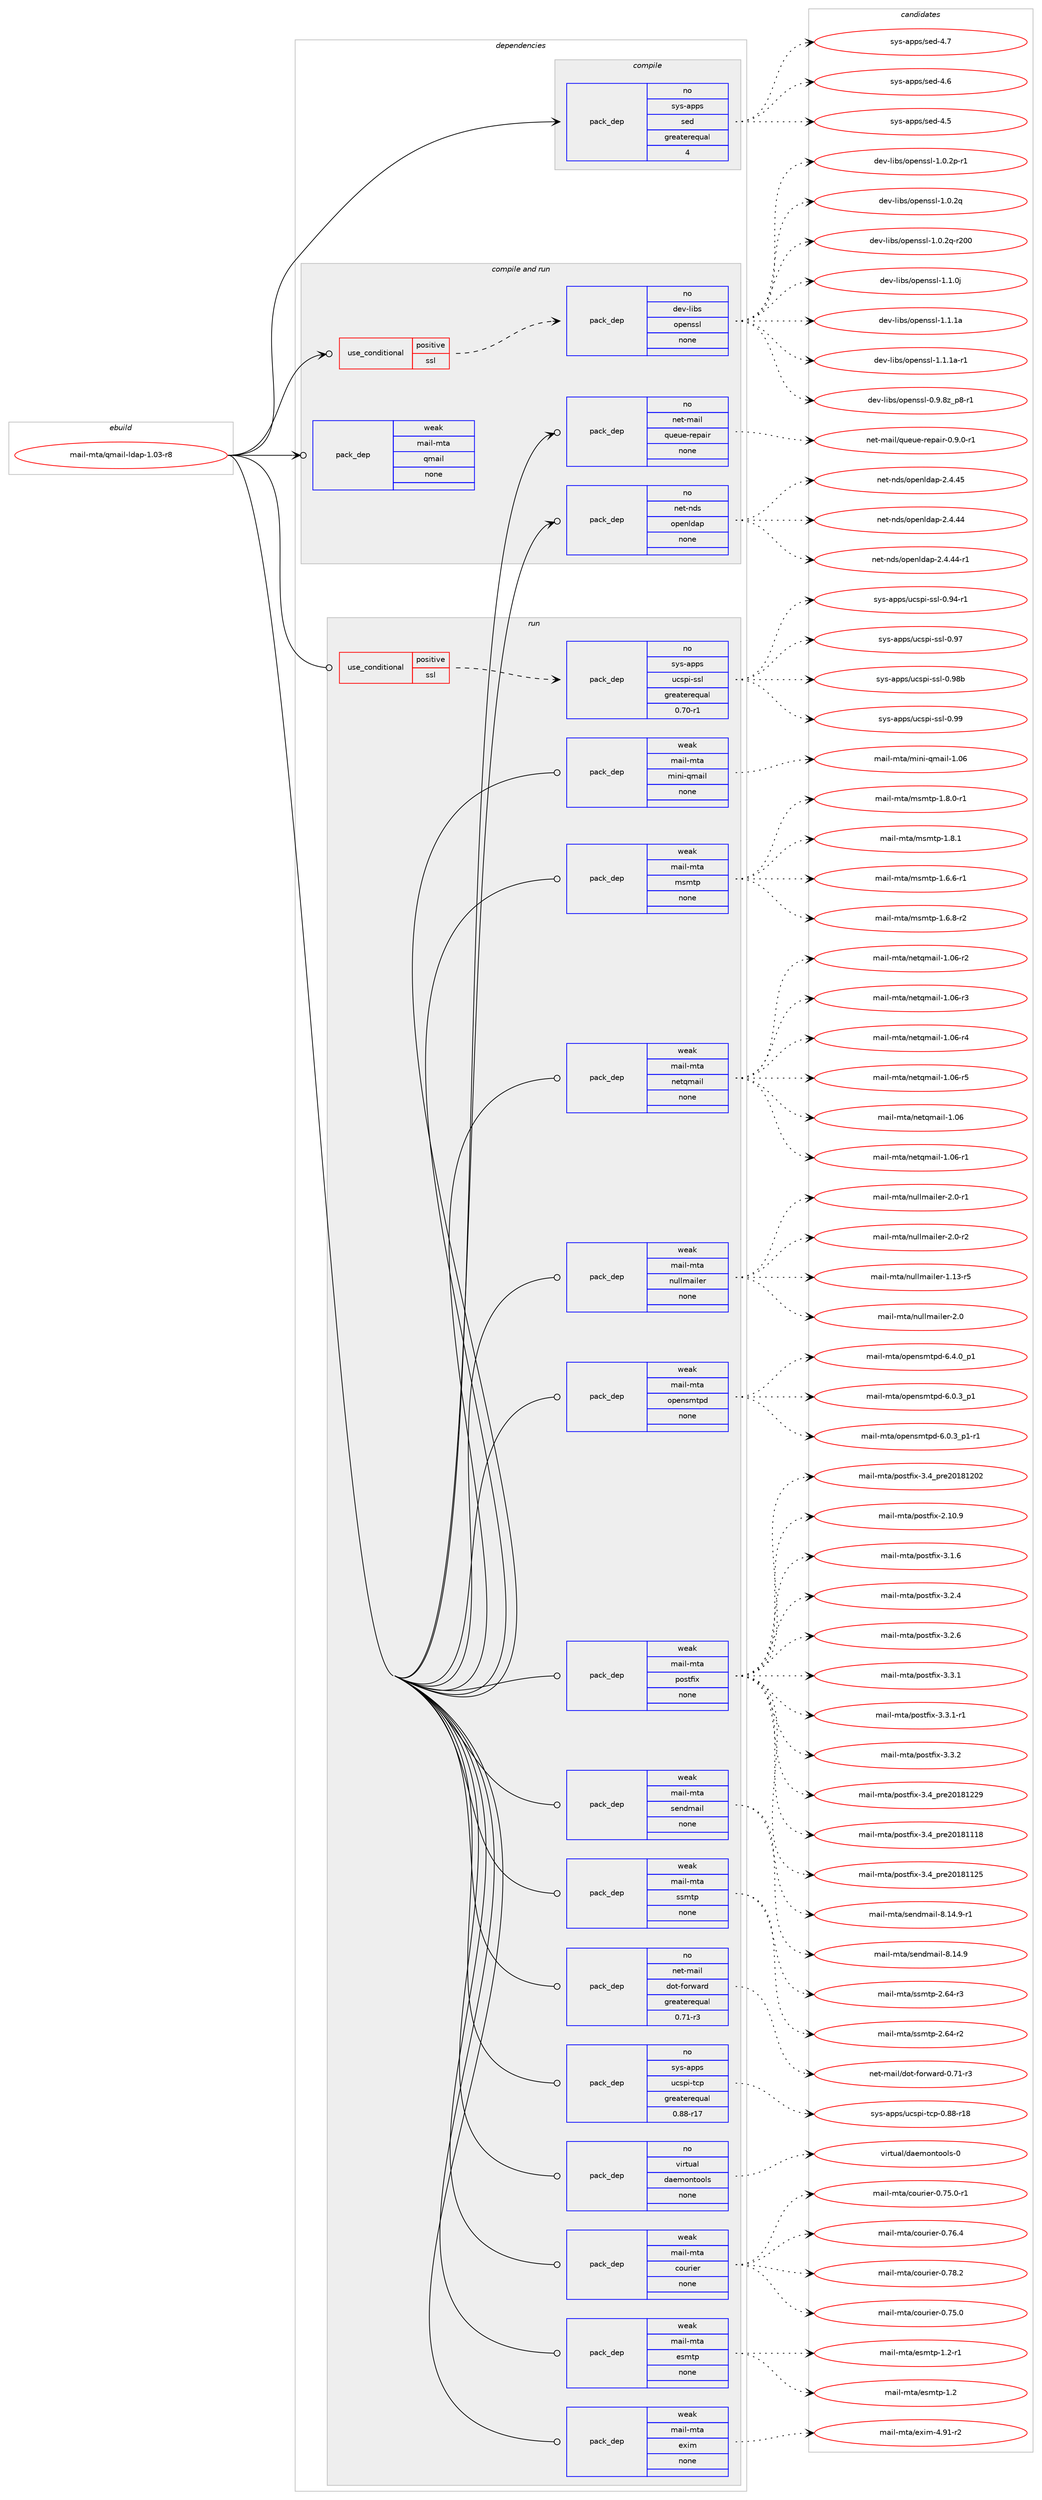 digraph prolog {

# *************
# Graph options
# *************

newrank=true;
concentrate=true;
compound=true;
graph [rankdir=LR,fontname=Helvetica,fontsize=10,ranksep=1.5];#, ranksep=2.5, nodesep=0.2];
edge  [arrowhead=vee];
node  [fontname=Helvetica,fontsize=10];

# **********
# The ebuild
# **********

subgraph cluster_leftcol {
color=gray;
rank=same;
label=<<i>ebuild</i>>;
id [label="mail-mta/qmail-ldap-1.03-r8", color=red, width=4, href="../mail-mta/qmail-ldap-1.03-r8.svg"];
}

# ****************
# The dependencies
# ****************

subgraph cluster_midcol {
color=gray;
label=<<i>dependencies</i>>;
subgraph cluster_compile {
fillcolor="#eeeeee";
style=filled;
label=<<i>compile</i>>;
subgraph pack2252 {
dependency2661 [label=<<TABLE BORDER="0" CELLBORDER="1" CELLSPACING="0" CELLPADDING="4" WIDTH="220"><TR><TD ROWSPAN="6" CELLPADDING="30">pack_dep</TD></TR><TR><TD WIDTH="110">no</TD></TR><TR><TD>sys-apps</TD></TR><TR><TD>sed</TD></TR><TR><TD>greaterequal</TD></TR><TR><TD>4</TD></TR></TABLE>>, shape=none, color=blue];
}
id:e -> dependency2661:w [weight=20,style="solid",arrowhead="vee"];
}
subgraph cluster_compileandrun {
fillcolor="#eeeeee";
style=filled;
label=<<i>compile and run</i>>;
subgraph cond315 {
dependency2662 [label=<<TABLE BORDER="0" CELLBORDER="1" CELLSPACING="0" CELLPADDING="4"><TR><TD ROWSPAN="3" CELLPADDING="10">use_conditional</TD></TR><TR><TD>positive</TD></TR><TR><TD>ssl</TD></TR></TABLE>>, shape=none, color=red];
subgraph pack2253 {
dependency2663 [label=<<TABLE BORDER="0" CELLBORDER="1" CELLSPACING="0" CELLPADDING="4" WIDTH="220"><TR><TD ROWSPAN="6" CELLPADDING="30">pack_dep</TD></TR><TR><TD WIDTH="110">no</TD></TR><TR><TD>dev-libs</TD></TR><TR><TD>openssl</TD></TR><TR><TD>none</TD></TR><TR><TD></TD></TR></TABLE>>, shape=none, color=blue];
}
dependency2662:e -> dependency2663:w [weight=20,style="dashed",arrowhead="vee"];
}
id:e -> dependency2662:w [weight=20,style="solid",arrowhead="odotvee"];
subgraph pack2254 {
dependency2664 [label=<<TABLE BORDER="0" CELLBORDER="1" CELLSPACING="0" CELLPADDING="4" WIDTH="220"><TR><TD ROWSPAN="6" CELLPADDING="30">pack_dep</TD></TR><TR><TD WIDTH="110">no</TD></TR><TR><TD>net-mail</TD></TR><TR><TD>queue-repair</TD></TR><TR><TD>none</TD></TR><TR><TD></TD></TR></TABLE>>, shape=none, color=blue];
}
id:e -> dependency2664:w [weight=20,style="solid",arrowhead="odotvee"];
subgraph pack2255 {
dependency2665 [label=<<TABLE BORDER="0" CELLBORDER="1" CELLSPACING="0" CELLPADDING="4" WIDTH="220"><TR><TD ROWSPAN="6" CELLPADDING="30">pack_dep</TD></TR><TR><TD WIDTH="110">no</TD></TR><TR><TD>net-nds</TD></TR><TR><TD>openldap</TD></TR><TR><TD>none</TD></TR><TR><TD></TD></TR></TABLE>>, shape=none, color=blue];
}
id:e -> dependency2665:w [weight=20,style="solid",arrowhead="odotvee"];
subgraph pack2256 {
dependency2666 [label=<<TABLE BORDER="0" CELLBORDER="1" CELLSPACING="0" CELLPADDING="4" WIDTH="220"><TR><TD ROWSPAN="6" CELLPADDING="30">pack_dep</TD></TR><TR><TD WIDTH="110">weak</TD></TR><TR><TD>mail-mta</TD></TR><TR><TD>qmail</TD></TR><TR><TD>none</TD></TR><TR><TD></TD></TR></TABLE>>, shape=none, color=blue];
}
id:e -> dependency2666:w [weight=20,style="solid",arrowhead="odotvee"];
}
subgraph cluster_run {
fillcolor="#eeeeee";
style=filled;
label=<<i>run</i>>;
subgraph cond316 {
dependency2667 [label=<<TABLE BORDER="0" CELLBORDER="1" CELLSPACING="0" CELLPADDING="4"><TR><TD ROWSPAN="3" CELLPADDING="10">use_conditional</TD></TR><TR><TD>positive</TD></TR><TR><TD>ssl</TD></TR></TABLE>>, shape=none, color=red];
subgraph pack2257 {
dependency2668 [label=<<TABLE BORDER="0" CELLBORDER="1" CELLSPACING="0" CELLPADDING="4" WIDTH="220"><TR><TD ROWSPAN="6" CELLPADDING="30">pack_dep</TD></TR><TR><TD WIDTH="110">no</TD></TR><TR><TD>sys-apps</TD></TR><TR><TD>ucspi-ssl</TD></TR><TR><TD>greaterequal</TD></TR><TR><TD>0.70-r1</TD></TR></TABLE>>, shape=none, color=blue];
}
dependency2667:e -> dependency2668:w [weight=20,style="dashed",arrowhead="vee"];
}
id:e -> dependency2667:w [weight=20,style="solid",arrowhead="odot"];
subgraph pack2258 {
dependency2669 [label=<<TABLE BORDER="0" CELLBORDER="1" CELLSPACING="0" CELLPADDING="4" WIDTH="220"><TR><TD ROWSPAN="6" CELLPADDING="30">pack_dep</TD></TR><TR><TD WIDTH="110">no</TD></TR><TR><TD>net-mail</TD></TR><TR><TD>dot-forward</TD></TR><TR><TD>greaterequal</TD></TR><TR><TD>0.71-r3</TD></TR></TABLE>>, shape=none, color=blue];
}
id:e -> dependency2669:w [weight=20,style="solid",arrowhead="odot"];
subgraph pack2259 {
dependency2670 [label=<<TABLE BORDER="0" CELLBORDER="1" CELLSPACING="0" CELLPADDING="4" WIDTH="220"><TR><TD ROWSPAN="6" CELLPADDING="30">pack_dep</TD></TR><TR><TD WIDTH="110">no</TD></TR><TR><TD>sys-apps</TD></TR><TR><TD>ucspi-tcp</TD></TR><TR><TD>greaterequal</TD></TR><TR><TD>0.88-r17</TD></TR></TABLE>>, shape=none, color=blue];
}
id:e -> dependency2670:w [weight=20,style="solid",arrowhead="odot"];
subgraph pack2260 {
dependency2671 [label=<<TABLE BORDER="0" CELLBORDER="1" CELLSPACING="0" CELLPADDING="4" WIDTH="220"><TR><TD ROWSPAN="6" CELLPADDING="30">pack_dep</TD></TR><TR><TD WIDTH="110">no</TD></TR><TR><TD>virtual</TD></TR><TR><TD>daemontools</TD></TR><TR><TD>none</TD></TR><TR><TD></TD></TR></TABLE>>, shape=none, color=blue];
}
id:e -> dependency2671:w [weight=20,style="solid",arrowhead="odot"];
subgraph pack2261 {
dependency2672 [label=<<TABLE BORDER="0" CELLBORDER="1" CELLSPACING="0" CELLPADDING="4" WIDTH="220"><TR><TD ROWSPAN="6" CELLPADDING="30">pack_dep</TD></TR><TR><TD WIDTH="110">weak</TD></TR><TR><TD>mail-mta</TD></TR><TR><TD>courier</TD></TR><TR><TD>none</TD></TR><TR><TD></TD></TR></TABLE>>, shape=none, color=blue];
}
id:e -> dependency2672:w [weight=20,style="solid",arrowhead="odot"];
subgraph pack2262 {
dependency2673 [label=<<TABLE BORDER="0" CELLBORDER="1" CELLSPACING="0" CELLPADDING="4" WIDTH="220"><TR><TD ROWSPAN="6" CELLPADDING="30">pack_dep</TD></TR><TR><TD WIDTH="110">weak</TD></TR><TR><TD>mail-mta</TD></TR><TR><TD>esmtp</TD></TR><TR><TD>none</TD></TR><TR><TD></TD></TR></TABLE>>, shape=none, color=blue];
}
id:e -> dependency2673:w [weight=20,style="solid",arrowhead="odot"];
subgraph pack2263 {
dependency2674 [label=<<TABLE BORDER="0" CELLBORDER="1" CELLSPACING="0" CELLPADDING="4" WIDTH="220"><TR><TD ROWSPAN="6" CELLPADDING="30">pack_dep</TD></TR><TR><TD WIDTH="110">weak</TD></TR><TR><TD>mail-mta</TD></TR><TR><TD>exim</TD></TR><TR><TD>none</TD></TR><TR><TD></TD></TR></TABLE>>, shape=none, color=blue];
}
id:e -> dependency2674:w [weight=20,style="solid",arrowhead="odot"];
subgraph pack2264 {
dependency2675 [label=<<TABLE BORDER="0" CELLBORDER="1" CELLSPACING="0" CELLPADDING="4" WIDTH="220"><TR><TD ROWSPAN="6" CELLPADDING="30">pack_dep</TD></TR><TR><TD WIDTH="110">weak</TD></TR><TR><TD>mail-mta</TD></TR><TR><TD>mini-qmail</TD></TR><TR><TD>none</TD></TR><TR><TD></TD></TR></TABLE>>, shape=none, color=blue];
}
id:e -> dependency2675:w [weight=20,style="solid",arrowhead="odot"];
subgraph pack2265 {
dependency2676 [label=<<TABLE BORDER="0" CELLBORDER="1" CELLSPACING="0" CELLPADDING="4" WIDTH="220"><TR><TD ROWSPAN="6" CELLPADDING="30">pack_dep</TD></TR><TR><TD WIDTH="110">weak</TD></TR><TR><TD>mail-mta</TD></TR><TR><TD>msmtp</TD></TR><TR><TD>none</TD></TR><TR><TD></TD></TR></TABLE>>, shape=none, color=blue];
}
id:e -> dependency2676:w [weight=20,style="solid",arrowhead="odot"];
subgraph pack2266 {
dependency2677 [label=<<TABLE BORDER="0" CELLBORDER="1" CELLSPACING="0" CELLPADDING="4" WIDTH="220"><TR><TD ROWSPAN="6" CELLPADDING="30">pack_dep</TD></TR><TR><TD WIDTH="110">weak</TD></TR><TR><TD>mail-mta</TD></TR><TR><TD>netqmail</TD></TR><TR><TD>none</TD></TR><TR><TD></TD></TR></TABLE>>, shape=none, color=blue];
}
id:e -> dependency2677:w [weight=20,style="solid",arrowhead="odot"];
subgraph pack2267 {
dependency2678 [label=<<TABLE BORDER="0" CELLBORDER="1" CELLSPACING="0" CELLPADDING="4" WIDTH="220"><TR><TD ROWSPAN="6" CELLPADDING="30">pack_dep</TD></TR><TR><TD WIDTH="110">weak</TD></TR><TR><TD>mail-mta</TD></TR><TR><TD>nullmailer</TD></TR><TR><TD>none</TD></TR><TR><TD></TD></TR></TABLE>>, shape=none, color=blue];
}
id:e -> dependency2678:w [weight=20,style="solid",arrowhead="odot"];
subgraph pack2268 {
dependency2679 [label=<<TABLE BORDER="0" CELLBORDER="1" CELLSPACING="0" CELLPADDING="4" WIDTH="220"><TR><TD ROWSPAN="6" CELLPADDING="30">pack_dep</TD></TR><TR><TD WIDTH="110">weak</TD></TR><TR><TD>mail-mta</TD></TR><TR><TD>opensmtpd</TD></TR><TR><TD>none</TD></TR><TR><TD></TD></TR></TABLE>>, shape=none, color=blue];
}
id:e -> dependency2679:w [weight=20,style="solid",arrowhead="odot"];
subgraph pack2269 {
dependency2680 [label=<<TABLE BORDER="0" CELLBORDER="1" CELLSPACING="0" CELLPADDING="4" WIDTH="220"><TR><TD ROWSPAN="6" CELLPADDING="30">pack_dep</TD></TR><TR><TD WIDTH="110">weak</TD></TR><TR><TD>mail-mta</TD></TR><TR><TD>postfix</TD></TR><TR><TD>none</TD></TR><TR><TD></TD></TR></TABLE>>, shape=none, color=blue];
}
id:e -> dependency2680:w [weight=20,style="solid",arrowhead="odot"];
subgraph pack2270 {
dependency2681 [label=<<TABLE BORDER="0" CELLBORDER="1" CELLSPACING="0" CELLPADDING="4" WIDTH="220"><TR><TD ROWSPAN="6" CELLPADDING="30">pack_dep</TD></TR><TR><TD WIDTH="110">weak</TD></TR><TR><TD>mail-mta</TD></TR><TR><TD>sendmail</TD></TR><TR><TD>none</TD></TR><TR><TD></TD></TR></TABLE>>, shape=none, color=blue];
}
id:e -> dependency2681:w [weight=20,style="solid",arrowhead="odot"];
subgraph pack2271 {
dependency2682 [label=<<TABLE BORDER="0" CELLBORDER="1" CELLSPACING="0" CELLPADDING="4" WIDTH="220"><TR><TD ROWSPAN="6" CELLPADDING="30">pack_dep</TD></TR><TR><TD WIDTH="110">weak</TD></TR><TR><TD>mail-mta</TD></TR><TR><TD>ssmtp</TD></TR><TR><TD>none</TD></TR><TR><TD></TD></TR></TABLE>>, shape=none, color=blue];
}
id:e -> dependency2682:w [weight=20,style="solid",arrowhead="odot"];
}
}

# **************
# The candidates
# **************

subgraph cluster_choices {
rank=same;
color=gray;
label=<<i>candidates</i>>;

subgraph choice2252 {
color=black;
nodesep=1;
choice11512111545971121121154711510110045524654 [label="sys-apps/sed-4.6", color=red, width=4,href="../sys-apps/sed-4.6.svg"];
choice11512111545971121121154711510110045524653 [label="sys-apps/sed-4.5", color=red, width=4,href="../sys-apps/sed-4.5.svg"];
choice11512111545971121121154711510110045524655 [label="sys-apps/sed-4.7", color=red, width=4,href="../sys-apps/sed-4.7.svg"];
dependency2661:e -> choice11512111545971121121154711510110045524654:w [style=dotted,weight="100"];
dependency2661:e -> choice11512111545971121121154711510110045524653:w [style=dotted,weight="100"];
dependency2661:e -> choice11512111545971121121154711510110045524655:w [style=dotted,weight="100"];
}
subgraph choice2253 {
color=black;
nodesep=1;
choice10010111845108105981154711111210111011511510845484657465612295112564511449 [label="dev-libs/openssl-0.9.8z_p8-r1", color=red, width=4,href="../dev-libs/openssl-0.9.8z_p8-r1.svg"];
choice1001011184510810598115471111121011101151151084549464846501124511449 [label="dev-libs/openssl-1.0.2p-r1", color=red, width=4,href="../dev-libs/openssl-1.0.2p-r1.svg"];
choice100101118451081059811547111112101110115115108454946484650113 [label="dev-libs/openssl-1.0.2q", color=red, width=4,href="../dev-libs/openssl-1.0.2q.svg"];
choice10010111845108105981154711111210111011511510845494648465011345114504848 [label="dev-libs/openssl-1.0.2q-r200", color=red, width=4,href="../dev-libs/openssl-1.0.2q-r200.svg"];
choice100101118451081059811547111112101110115115108454946494648106 [label="dev-libs/openssl-1.1.0j", color=red, width=4,href="../dev-libs/openssl-1.1.0j.svg"];
choice10010111845108105981154711111210111011511510845494649464997 [label="dev-libs/openssl-1.1.1a", color=red, width=4,href="../dev-libs/openssl-1.1.1a.svg"];
choice100101118451081059811547111112101110115115108454946494649974511449 [label="dev-libs/openssl-1.1.1a-r1", color=red, width=4,href="../dev-libs/openssl-1.1.1a-r1.svg"];
dependency2663:e -> choice10010111845108105981154711111210111011511510845484657465612295112564511449:w [style=dotted,weight="100"];
dependency2663:e -> choice1001011184510810598115471111121011101151151084549464846501124511449:w [style=dotted,weight="100"];
dependency2663:e -> choice100101118451081059811547111112101110115115108454946484650113:w [style=dotted,weight="100"];
dependency2663:e -> choice10010111845108105981154711111210111011511510845494648465011345114504848:w [style=dotted,weight="100"];
dependency2663:e -> choice100101118451081059811547111112101110115115108454946494648106:w [style=dotted,weight="100"];
dependency2663:e -> choice10010111845108105981154711111210111011511510845494649464997:w [style=dotted,weight="100"];
dependency2663:e -> choice100101118451081059811547111112101110115115108454946494649974511449:w [style=dotted,weight="100"];
}
subgraph choice2254 {
color=black;
nodesep=1;
choice11010111645109971051084711311710111710145114101112971051144548465746484511449 [label="net-mail/queue-repair-0.9.0-r1", color=red, width=4,href="../net-mail/queue-repair-0.9.0-r1.svg"];
dependency2664:e -> choice11010111645109971051084711311710111710145114101112971051144548465746484511449:w [style=dotted,weight="100"];
}
subgraph choice2255 {
color=black;
nodesep=1;
choice11010111645110100115471111121011101081009711245504652465252 [label="net-nds/openldap-2.4.44", color=red, width=4,href="../net-nds/openldap-2.4.44.svg"];
choice110101116451101001154711111210111010810097112455046524652524511449 [label="net-nds/openldap-2.4.44-r1", color=red, width=4,href="../net-nds/openldap-2.4.44-r1.svg"];
choice11010111645110100115471111121011101081009711245504652465253 [label="net-nds/openldap-2.4.45", color=red, width=4,href="../net-nds/openldap-2.4.45.svg"];
dependency2665:e -> choice11010111645110100115471111121011101081009711245504652465252:w [style=dotted,weight="100"];
dependency2665:e -> choice110101116451101001154711111210111010810097112455046524652524511449:w [style=dotted,weight="100"];
dependency2665:e -> choice11010111645110100115471111121011101081009711245504652465253:w [style=dotted,weight="100"];
}
subgraph choice2256 {
color=black;
nodesep=1;
}
subgraph choice2257 {
color=black;
nodesep=1;
choice115121115459711211211547117991151121054511511510845484657524511449 [label="sys-apps/ucspi-ssl-0.94-r1", color=red, width=4,href="../sys-apps/ucspi-ssl-0.94-r1.svg"];
choice11512111545971121121154711799115112105451151151084548465755 [label="sys-apps/ucspi-ssl-0.97", color=red, width=4,href="../sys-apps/ucspi-ssl-0.97.svg"];
choice1151211154597112112115471179911511210545115115108454846575698 [label="sys-apps/ucspi-ssl-0.98b", color=red, width=4,href="../sys-apps/ucspi-ssl-0.98b.svg"];
choice11512111545971121121154711799115112105451151151084548465757 [label="sys-apps/ucspi-ssl-0.99", color=red, width=4,href="../sys-apps/ucspi-ssl-0.99.svg"];
dependency2668:e -> choice115121115459711211211547117991151121054511511510845484657524511449:w [style=dotted,weight="100"];
dependency2668:e -> choice11512111545971121121154711799115112105451151151084548465755:w [style=dotted,weight="100"];
dependency2668:e -> choice1151211154597112112115471179911511210545115115108454846575698:w [style=dotted,weight="100"];
dependency2668:e -> choice11512111545971121121154711799115112105451151151084548465757:w [style=dotted,weight="100"];
}
subgraph choice2258 {
color=black;
nodesep=1;
choice110101116451099710510847100111116451021111141199711410045484655494511451 [label="net-mail/dot-forward-0.71-r3", color=red, width=4,href="../net-mail/dot-forward-0.71-r3.svg"];
dependency2669:e -> choice110101116451099710510847100111116451021111141199711410045484655494511451:w [style=dotted,weight="100"];
}
subgraph choice2259 {
color=black;
nodesep=1;
choice1151211154597112112115471179911511210545116991124548465656451144956 [label="sys-apps/ucspi-tcp-0.88-r18", color=red, width=4,href="../sys-apps/ucspi-tcp-0.88-r18.svg"];
dependency2670:e -> choice1151211154597112112115471179911511210545116991124548465656451144956:w [style=dotted,weight="100"];
}
subgraph choice2260 {
color=black;
nodesep=1;
choice1181051141161179710847100971011091111101161111111081154548 [label="virtual/daemontools-0", color=red, width=4,href="../virtual/daemontools-0.svg"];
dependency2671:e -> choice1181051141161179710847100971011091111101161111111081154548:w [style=dotted,weight="100"];
}
subgraph choice2261 {
color=black;
nodesep=1;
choice109971051084510911697479911111711410510111445484655534648 [label="mail-mta/courier-0.75.0", color=red, width=4,href="../mail-mta/courier-0.75.0.svg"];
choice1099710510845109116974799111117114105101114454846555346484511449 [label="mail-mta/courier-0.75.0-r1", color=red, width=4,href="../mail-mta/courier-0.75.0-r1.svg"];
choice109971051084510911697479911111711410510111445484655544652 [label="mail-mta/courier-0.76.4", color=red, width=4,href="../mail-mta/courier-0.76.4.svg"];
choice109971051084510911697479911111711410510111445484655564650 [label="mail-mta/courier-0.78.2", color=red, width=4,href="../mail-mta/courier-0.78.2.svg"];
dependency2672:e -> choice109971051084510911697479911111711410510111445484655534648:w [style=dotted,weight="100"];
dependency2672:e -> choice1099710510845109116974799111117114105101114454846555346484511449:w [style=dotted,weight="100"];
dependency2672:e -> choice109971051084510911697479911111711410510111445484655544652:w [style=dotted,weight="100"];
dependency2672:e -> choice109971051084510911697479911111711410510111445484655564650:w [style=dotted,weight="100"];
}
subgraph choice2262 {
color=black;
nodesep=1;
choice1099710510845109116974710111510911611245494650 [label="mail-mta/esmtp-1.2", color=red, width=4,href="../mail-mta/esmtp-1.2.svg"];
choice10997105108451091169747101115109116112454946504511449 [label="mail-mta/esmtp-1.2-r1", color=red, width=4,href="../mail-mta/esmtp-1.2-r1.svg"];
dependency2673:e -> choice1099710510845109116974710111510911611245494650:w [style=dotted,weight="100"];
dependency2673:e -> choice10997105108451091169747101115109116112454946504511449:w [style=dotted,weight="100"];
}
subgraph choice2263 {
color=black;
nodesep=1;
choice1099710510845109116974710112010510945524657494511450 [label="mail-mta/exim-4.91-r2", color=red, width=4,href="../mail-mta/exim-4.91-r2.svg"];
dependency2674:e -> choice1099710510845109116974710112010510945524657494511450:w [style=dotted,weight="100"];
}
subgraph choice2264 {
color=black;
nodesep=1;
choice1099710510845109116974710910511010545113109971051084549464854 [label="mail-mta/mini-qmail-1.06", color=red, width=4,href="../mail-mta/mini-qmail-1.06.svg"];
dependency2675:e -> choice1099710510845109116974710910511010545113109971051084549464854:w [style=dotted,weight="100"];
}
subgraph choice2265 {
color=black;
nodesep=1;
choice109971051084510911697471091151091161124549465446544511449 [label="mail-mta/msmtp-1.6.6-r1", color=red, width=4,href="../mail-mta/msmtp-1.6.6-r1.svg"];
choice109971051084510911697471091151091161124549465446564511450 [label="mail-mta/msmtp-1.6.8-r2", color=red, width=4,href="../mail-mta/msmtp-1.6.8-r2.svg"];
choice109971051084510911697471091151091161124549465646484511449 [label="mail-mta/msmtp-1.8.0-r1", color=red, width=4,href="../mail-mta/msmtp-1.8.0-r1.svg"];
choice10997105108451091169747109115109116112454946564649 [label="mail-mta/msmtp-1.8.1", color=red, width=4,href="../mail-mta/msmtp-1.8.1.svg"];
dependency2676:e -> choice109971051084510911697471091151091161124549465446544511449:w [style=dotted,weight="100"];
dependency2676:e -> choice109971051084510911697471091151091161124549465446564511450:w [style=dotted,weight="100"];
dependency2676:e -> choice109971051084510911697471091151091161124549465646484511449:w [style=dotted,weight="100"];
dependency2676:e -> choice10997105108451091169747109115109116112454946564649:w [style=dotted,weight="100"];
}
subgraph choice2266 {
color=black;
nodesep=1;
choice10997105108451091169747110101116113109971051084549464854 [label="mail-mta/netqmail-1.06", color=red, width=4,href="../mail-mta/netqmail-1.06.svg"];
choice109971051084510911697471101011161131099710510845494648544511449 [label="mail-mta/netqmail-1.06-r1", color=red, width=4,href="../mail-mta/netqmail-1.06-r1.svg"];
choice109971051084510911697471101011161131099710510845494648544511450 [label="mail-mta/netqmail-1.06-r2", color=red, width=4,href="../mail-mta/netqmail-1.06-r2.svg"];
choice109971051084510911697471101011161131099710510845494648544511451 [label="mail-mta/netqmail-1.06-r3", color=red, width=4,href="../mail-mta/netqmail-1.06-r3.svg"];
choice109971051084510911697471101011161131099710510845494648544511452 [label="mail-mta/netqmail-1.06-r4", color=red, width=4,href="../mail-mta/netqmail-1.06-r4.svg"];
choice109971051084510911697471101011161131099710510845494648544511453 [label="mail-mta/netqmail-1.06-r5", color=red, width=4,href="../mail-mta/netqmail-1.06-r5.svg"];
dependency2677:e -> choice10997105108451091169747110101116113109971051084549464854:w [style=dotted,weight="100"];
dependency2677:e -> choice109971051084510911697471101011161131099710510845494648544511449:w [style=dotted,weight="100"];
dependency2677:e -> choice109971051084510911697471101011161131099710510845494648544511450:w [style=dotted,weight="100"];
dependency2677:e -> choice109971051084510911697471101011161131099710510845494648544511451:w [style=dotted,weight="100"];
dependency2677:e -> choice109971051084510911697471101011161131099710510845494648544511452:w [style=dotted,weight="100"];
dependency2677:e -> choice109971051084510911697471101011161131099710510845494648544511453:w [style=dotted,weight="100"];
}
subgraph choice2267 {
color=black;
nodesep=1;
choice109971051084510911697471101171081081099710510810111445494649514511453 [label="mail-mta/nullmailer-1.13-r5", color=red, width=4,href="../mail-mta/nullmailer-1.13-r5.svg"];
choice109971051084510911697471101171081081099710510810111445504648 [label="mail-mta/nullmailer-2.0", color=red, width=4,href="../mail-mta/nullmailer-2.0.svg"];
choice1099710510845109116974711011710810810997105108101114455046484511449 [label="mail-mta/nullmailer-2.0-r1", color=red, width=4,href="../mail-mta/nullmailer-2.0-r1.svg"];
choice1099710510845109116974711011710810810997105108101114455046484511450 [label="mail-mta/nullmailer-2.0-r2", color=red, width=4,href="../mail-mta/nullmailer-2.0-r2.svg"];
dependency2678:e -> choice109971051084510911697471101171081081099710510810111445494649514511453:w [style=dotted,weight="100"];
dependency2678:e -> choice109971051084510911697471101171081081099710510810111445504648:w [style=dotted,weight="100"];
dependency2678:e -> choice1099710510845109116974711011710810810997105108101114455046484511449:w [style=dotted,weight="100"];
dependency2678:e -> choice1099710510845109116974711011710810810997105108101114455046484511450:w [style=dotted,weight="100"];
}
subgraph choice2268 {
color=black;
nodesep=1;
choice109971051084510911697471111121011101151091161121004554464846519511249 [label="mail-mta/opensmtpd-6.0.3_p1", color=red, width=4,href="../mail-mta/opensmtpd-6.0.3_p1.svg"];
choice1099710510845109116974711111210111011510911611210045544648465195112494511449 [label="mail-mta/opensmtpd-6.0.3_p1-r1", color=red, width=4,href="../mail-mta/opensmtpd-6.0.3_p1-r1.svg"];
choice109971051084510911697471111121011101151091161121004554465246489511249 [label="mail-mta/opensmtpd-6.4.0_p1", color=red, width=4,href="../mail-mta/opensmtpd-6.4.0_p1.svg"];
dependency2679:e -> choice109971051084510911697471111121011101151091161121004554464846519511249:w [style=dotted,weight="100"];
dependency2679:e -> choice1099710510845109116974711111210111011510911611210045544648465195112494511449:w [style=dotted,weight="100"];
dependency2679:e -> choice109971051084510911697471111121011101151091161121004554465246489511249:w [style=dotted,weight="100"];
}
subgraph choice2269 {
color=black;
nodesep=1;
choice1099710510845109116974711211111511610210512045514652951121141015048495649494956 [label="mail-mta/postfix-3.4_pre20181118", color=red, width=4,href="../mail-mta/postfix-3.4_pre20181118.svg"];
choice1099710510845109116974711211111511610210512045514652951121141015048495649495053 [label="mail-mta/postfix-3.4_pre20181125", color=red, width=4,href="../mail-mta/postfix-3.4_pre20181125.svg"];
choice1099710510845109116974711211111511610210512045514652951121141015048495649504850 [label="mail-mta/postfix-3.4_pre20181202", color=red, width=4,href="../mail-mta/postfix-3.4_pre20181202.svg"];
choice1099710510845109116974711211111511610210512045504649484657 [label="mail-mta/postfix-2.10.9", color=red, width=4,href="../mail-mta/postfix-2.10.9.svg"];
choice10997105108451091169747112111115116102105120455146494654 [label="mail-mta/postfix-3.1.6", color=red, width=4,href="../mail-mta/postfix-3.1.6.svg"];
choice10997105108451091169747112111115116102105120455146504652 [label="mail-mta/postfix-3.2.4", color=red, width=4,href="../mail-mta/postfix-3.2.4.svg"];
choice10997105108451091169747112111115116102105120455146504654 [label="mail-mta/postfix-3.2.6", color=red, width=4,href="../mail-mta/postfix-3.2.6.svg"];
choice10997105108451091169747112111115116102105120455146514649 [label="mail-mta/postfix-3.3.1", color=red, width=4,href="../mail-mta/postfix-3.3.1.svg"];
choice109971051084510911697471121111151161021051204551465146494511449 [label="mail-mta/postfix-3.3.1-r1", color=red, width=4,href="../mail-mta/postfix-3.3.1-r1.svg"];
choice10997105108451091169747112111115116102105120455146514650 [label="mail-mta/postfix-3.3.2", color=red, width=4,href="../mail-mta/postfix-3.3.2.svg"];
choice1099710510845109116974711211111511610210512045514652951121141015048495649505057 [label="mail-mta/postfix-3.4_pre20181229", color=red, width=4,href="../mail-mta/postfix-3.4_pre20181229.svg"];
dependency2680:e -> choice1099710510845109116974711211111511610210512045514652951121141015048495649494956:w [style=dotted,weight="100"];
dependency2680:e -> choice1099710510845109116974711211111511610210512045514652951121141015048495649495053:w [style=dotted,weight="100"];
dependency2680:e -> choice1099710510845109116974711211111511610210512045514652951121141015048495649504850:w [style=dotted,weight="100"];
dependency2680:e -> choice1099710510845109116974711211111511610210512045504649484657:w [style=dotted,weight="100"];
dependency2680:e -> choice10997105108451091169747112111115116102105120455146494654:w [style=dotted,weight="100"];
dependency2680:e -> choice10997105108451091169747112111115116102105120455146504652:w [style=dotted,weight="100"];
dependency2680:e -> choice10997105108451091169747112111115116102105120455146504654:w [style=dotted,weight="100"];
dependency2680:e -> choice10997105108451091169747112111115116102105120455146514649:w [style=dotted,weight="100"];
dependency2680:e -> choice109971051084510911697471121111151161021051204551465146494511449:w [style=dotted,weight="100"];
dependency2680:e -> choice10997105108451091169747112111115116102105120455146514650:w [style=dotted,weight="100"];
dependency2680:e -> choice1099710510845109116974711211111511610210512045514652951121141015048495649505057:w [style=dotted,weight="100"];
}
subgraph choice2270 {
color=black;
nodesep=1;
choice109971051084510911697471151011101001099710510845564649524657 [label="mail-mta/sendmail-8.14.9", color=red, width=4,href="../mail-mta/sendmail-8.14.9.svg"];
choice1099710510845109116974711510111010010997105108455646495246574511449 [label="mail-mta/sendmail-8.14.9-r1", color=red, width=4,href="../mail-mta/sendmail-8.14.9-r1.svg"];
dependency2681:e -> choice109971051084510911697471151011101001099710510845564649524657:w [style=dotted,weight="100"];
dependency2681:e -> choice1099710510845109116974711510111010010997105108455646495246574511449:w [style=dotted,weight="100"];
}
subgraph choice2271 {
color=black;
nodesep=1;
choice1099710510845109116974711511510911611245504654524511450 [label="mail-mta/ssmtp-2.64-r2", color=red, width=4,href="../mail-mta/ssmtp-2.64-r2.svg"];
choice1099710510845109116974711511510911611245504654524511451 [label="mail-mta/ssmtp-2.64-r3", color=red, width=4,href="../mail-mta/ssmtp-2.64-r3.svg"];
dependency2682:e -> choice1099710510845109116974711511510911611245504654524511450:w [style=dotted,weight="100"];
dependency2682:e -> choice1099710510845109116974711511510911611245504654524511451:w [style=dotted,weight="100"];
}
}

}
